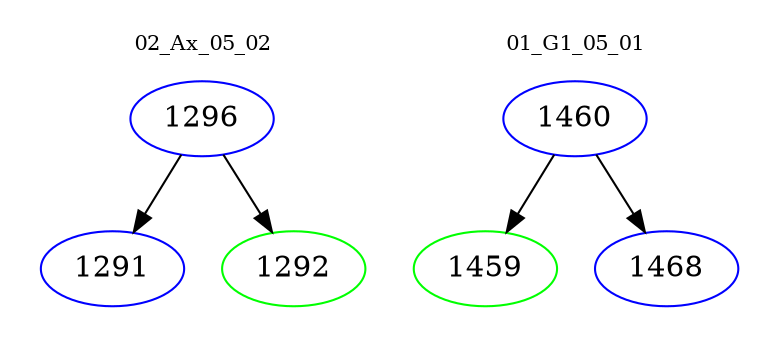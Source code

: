 digraph{
subgraph cluster_0 {
color = white
label = "02_Ax_05_02";
fontsize=10;
T0_1296 [label="1296", color="blue"]
T0_1296 -> T0_1291 [color="black"]
T0_1291 [label="1291", color="blue"]
T0_1296 -> T0_1292 [color="black"]
T0_1292 [label="1292", color="green"]
}
subgraph cluster_1 {
color = white
label = "01_G1_05_01";
fontsize=10;
T1_1460 [label="1460", color="blue"]
T1_1460 -> T1_1459 [color="black"]
T1_1459 [label="1459", color="green"]
T1_1460 -> T1_1468 [color="black"]
T1_1468 [label="1468", color="blue"]
}
}
